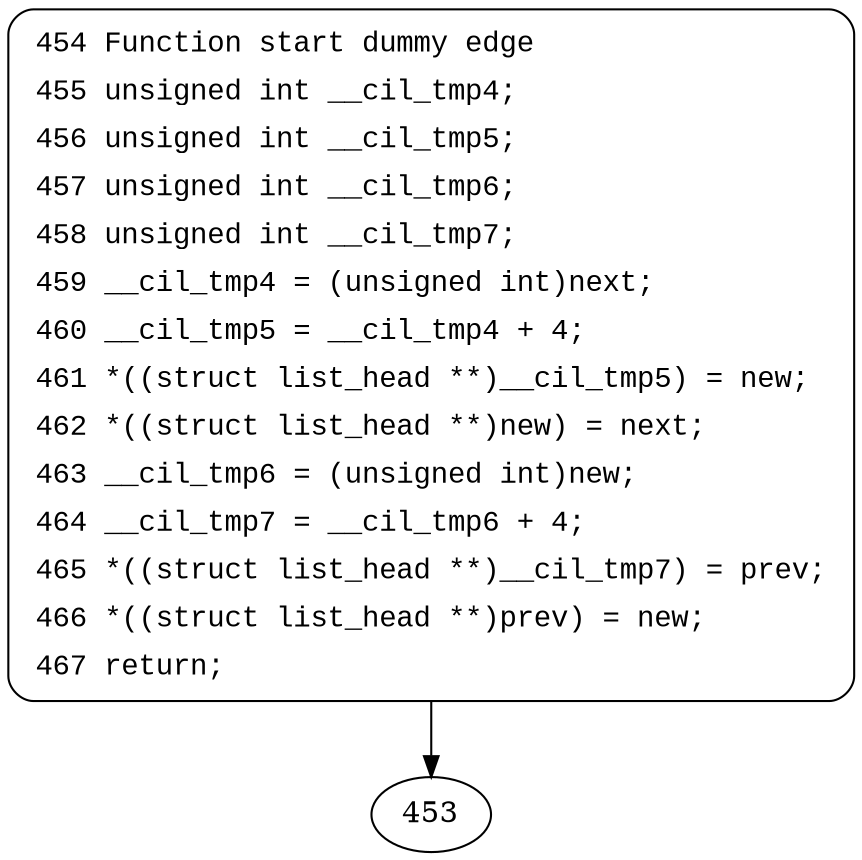 digraph __list_add {
454 [style="filled,bold" penwidth="1" fillcolor="white" fontname="Courier New" shape="Mrecord" label=<<table border="0" cellborder="0" cellpadding="3" bgcolor="white"><tr><td align="right">454</td><td align="left">Function start dummy edge</td></tr><tr><td align="right">455</td><td align="left">unsigned int __cil_tmp4;</td></tr><tr><td align="right">456</td><td align="left">unsigned int __cil_tmp5;</td></tr><tr><td align="right">457</td><td align="left">unsigned int __cil_tmp6;</td></tr><tr><td align="right">458</td><td align="left">unsigned int __cil_tmp7;</td></tr><tr><td align="right">459</td><td align="left">__cil_tmp4 = (unsigned int)next;</td></tr><tr><td align="right">460</td><td align="left">__cil_tmp5 = __cil_tmp4 + 4;</td></tr><tr><td align="right">461</td><td align="left">*((struct list_head **)__cil_tmp5) = new;</td></tr><tr><td align="right">462</td><td align="left">*((struct list_head **)new) = next;</td></tr><tr><td align="right">463</td><td align="left">__cil_tmp6 = (unsigned int)new;</td></tr><tr><td align="right">464</td><td align="left">__cil_tmp7 = __cil_tmp6 + 4;</td></tr><tr><td align="right">465</td><td align="left">*((struct list_head **)__cil_tmp7) = prev;</td></tr><tr><td align="right">466</td><td align="left">*((struct list_head **)prev) = new;</td></tr><tr><td align="right">467</td><td align="left">return;</td></tr></table>>]
454 -> 453[label=""]
}